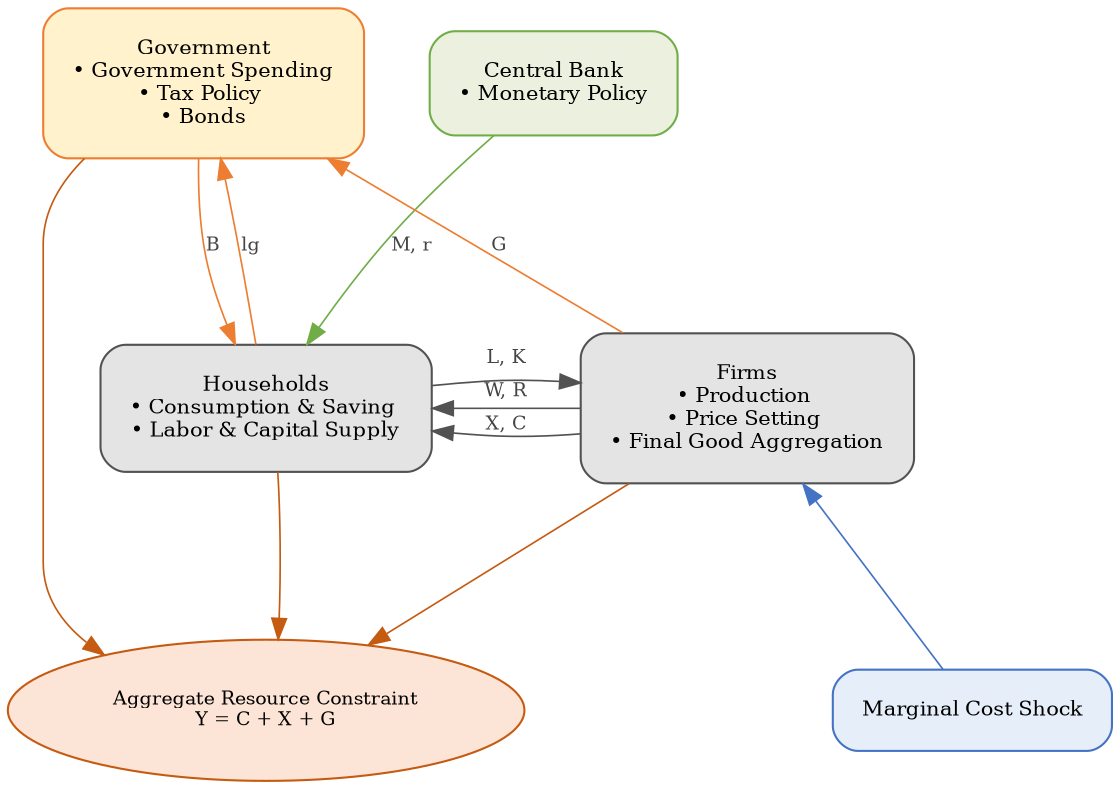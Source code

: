 digraph DSGE_Model {
    rankdir=TB;
    splines=true;
    bgcolor="white";
    fontname="Times-Roman";

    // Node styling
    node [
        shape=box, 
        style="rounded,filled", 
        fontsize=10,
        fontname="Times-Roman",
        color="#333333",
        penwidth=1.0,
        margin=0.2
    ];
    
    // Edge styling
    edge [
        fontname="Times-Roman",
        fontsize=9,
        penwidth=0.8,
        fontcolor="#444444",
        minlen=2
    ];

    // Main component groups
    Shock [label="Marginal Cost Shock", fillcolor="#E6EFF9", color="#4472C4"];
    CB [label="Central Bank\n• Monetary Policy", fillcolor="#EBF1DE", color="#70AD47"];
    FP [label="Government\n• Government Spending\n• Tax Policy \n• Bonds", fillcolor="#FFF2CC", color="#ED7D31"];
    Households [label="Households\n• Consumption & Saving \n• Labor & Capital Supply", fillcolor="#E4E4E4", color="#525252"];
    Firms [label="Firms\n• Production \n• Price Setting \n• Final Good Aggregation", fillcolor="#E4E4E4", color="#525252"];
    Resource [label="Aggregate Resource Constraint\nY = C + X + G", shape=ellipse, style="filled", fillcolor="#FCE4D6", color="#C55A11", fontsize=9];

    // Invisible edges for layout
    // { rank=source; Shock; }
    { rank=source;CB; FP}
    { rank=same; Households; Firms;}
    { rank=sink; Resource;   Shock; }
    
    // Rank constraints to enforce flow
    Shock -> CB [style=invis, weight=10];
    CB -> Households [style=invis, weight=10];
    Households -> Resource [style=invis, weight=10];
    
    // Connections
    Shock -> Firms [color="#4472C4"];
    
    CB -> Households [label="M, r", color="#70AD47"];
    
    FP -> Households [label="B", color="#ED7D31"];
    Households -> FP [label="lg", color="#ED7D31"];
    
    Households -> Firms [label="L, K", color="#525252"];
    Firms -> Households [label="W, R", color="#525252"];
    
    Firms -> Households [label="X, C", color="#525252"];
    
    Firms -> FP [label="G", color="#ED7D31"];
    // Firms -> CB [label="π, mc", style="dashed", color="#70AD47"];
    // Firms -> Firms [label="mc", color="#525252"];

    // Resource constraint
    Firms -> Resource [color="#C55A11"];
    Households -> Resource [color="#C55A11"];
    FP -> Resource [color="#C55A11"];
    
    // Title
    // labelloc="t";
    // label=<<font face="Times-Roman" point-size="14"><b>New Keynesian DSGE Model with Sticky Prices</b></font>>;
}
